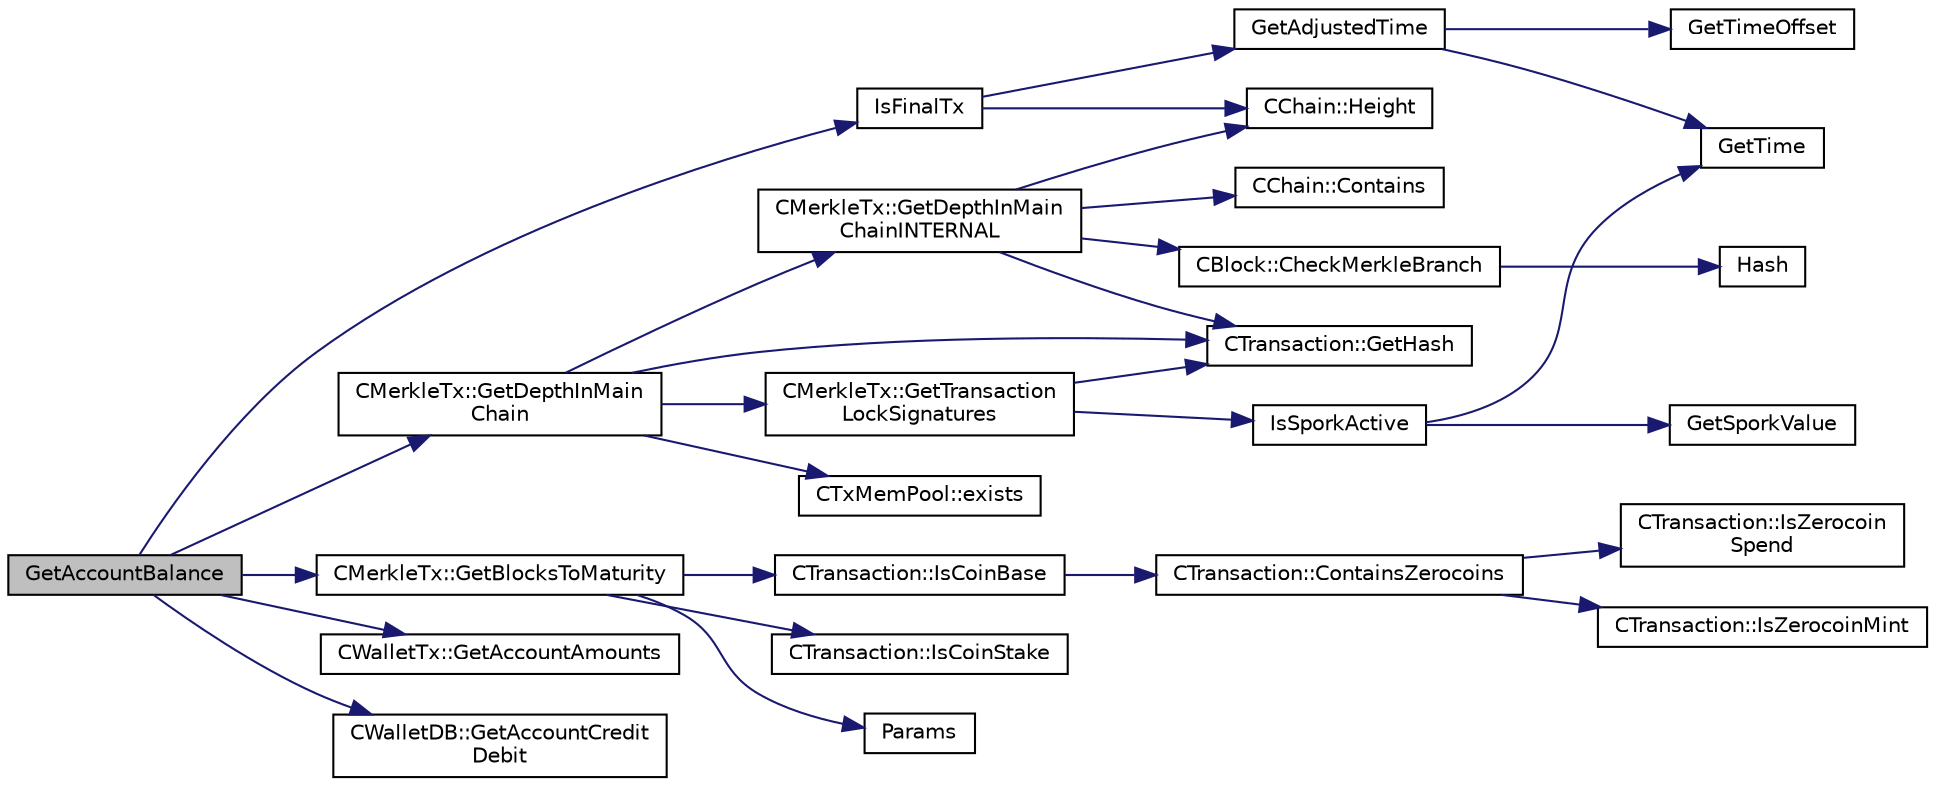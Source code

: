 digraph "GetAccountBalance"
{
  edge [fontname="Helvetica",fontsize="10",labelfontname="Helvetica",labelfontsize="10"];
  node [fontname="Helvetica",fontsize="10",shape=record];
  rankdir="LR";
  Node289 [label="GetAccountBalance",height=0.2,width=0.4,color="black", fillcolor="grey75", style="filled", fontcolor="black"];
  Node289 -> Node290 [color="midnightblue",fontsize="10",style="solid",fontname="Helvetica"];
  Node290 [label="IsFinalTx",height=0.2,width=0.4,color="black", fillcolor="white", style="filled",URL="$main_8cpp.html#adc332cd7ac94e639bb4239618341be19"];
  Node290 -> Node291 [color="midnightblue",fontsize="10",style="solid",fontname="Helvetica"];
  Node291 [label="CChain::Height",height=0.2,width=0.4,color="black", fillcolor="white", style="filled",URL="$class_c_chain.html#ad4758bc8872ce065a9579f77c3171d40",tooltip="Return the maximal height in the chain. "];
  Node290 -> Node292 [color="midnightblue",fontsize="10",style="solid",fontname="Helvetica"];
  Node292 [label="GetAdjustedTime",height=0.2,width=0.4,color="black", fillcolor="white", style="filled",URL="$timedata_8cpp.html#a09f81b9c7650f898cf3cf305b87547e6"];
  Node292 -> Node293 [color="midnightblue",fontsize="10",style="solid",fontname="Helvetica"];
  Node293 [label="GetTime",height=0.2,width=0.4,color="black", fillcolor="white", style="filled",URL="$utiltime_8cpp.html#a46fac5fba8ba905b5f9acb364f5d8c6f",tooltip="For unit testing. "];
  Node292 -> Node294 [color="midnightblue",fontsize="10",style="solid",fontname="Helvetica"];
  Node294 [label="GetTimeOffset",height=0.2,width=0.4,color="black", fillcolor="white", style="filled",URL="$timedata_8cpp.html#a50ca5344c75631267633f15cfe5e983e",tooltip="\"Never go to sea with two chronometers; take one or three.\" Our three time sources are: ..."];
  Node289 -> Node295 [color="midnightblue",fontsize="10",style="solid",fontname="Helvetica"];
  Node295 [label="CMerkleTx::GetBlocksToMaturity",height=0.2,width=0.4,color="black", fillcolor="white", style="filled",URL="$class_c_merkle_tx.html#a69ebd437f7b44169659c3527fe73b6ab"];
  Node295 -> Node296 [color="midnightblue",fontsize="10",style="solid",fontname="Helvetica"];
  Node296 [label="CTransaction::IsCoinBase",height=0.2,width=0.4,color="black", fillcolor="white", style="filled",URL="$class_c_transaction.html#a96256e8ac1bf79ad9c057e48c41132dd"];
  Node296 -> Node297 [color="midnightblue",fontsize="10",style="solid",fontname="Helvetica"];
  Node297 [label="CTransaction::ContainsZerocoins",height=0.2,width=0.4,color="black", fillcolor="white", style="filled",URL="$class_c_transaction.html#a613051e8e5651a7500cb455f37dd1116"];
  Node297 -> Node298 [color="midnightblue",fontsize="10",style="solid",fontname="Helvetica"];
  Node298 [label="CTransaction::IsZerocoin\lSpend",height=0.2,width=0.4,color="black", fillcolor="white", style="filled",URL="$class_c_transaction.html#a4cda5603795c5f9179d4c8bd43f809cd"];
  Node297 -> Node299 [color="midnightblue",fontsize="10",style="solid",fontname="Helvetica"];
  Node299 [label="CTransaction::IsZerocoinMint",height=0.2,width=0.4,color="black", fillcolor="white", style="filled",URL="$class_c_transaction.html#ab91efb1c2312e6feeecfbbfff11abbb1"];
  Node295 -> Node300 [color="midnightblue",fontsize="10",style="solid",fontname="Helvetica"];
  Node300 [label="CTransaction::IsCoinStake",height=0.2,width=0.4,color="black", fillcolor="white", style="filled",URL="$class_c_transaction.html#ace4278a41a296d40dcf5fb2b9cf007ec"];
  Node295 -> Node301 [color="midnightblue",fontsize="10",style="solid",fontname="Helvetica"];
  Node301 [label="Params",height=0.2,width=0.4,color="black", fillcolor="white", style="filled",URL="$chainparams_8cpp.html#ace5c5b706d71a324a417dd2db394fd4a",tooltip="Return the currently selected parameters. "];
  Node289 -> Node302 [color="midnightblue",fontsize="10",style="solid",fontname="Helvetica"];
  Node302 [label="CMerkleTx::GetDepthInMain\lChain",height=0.2,width=0.4,color="black", fillcolor="white", style="filled",URL="$class_c_merkle_tx.html#a5bf3a355593ecce5799de92d013149b1",tooltip="Return depth of transaction in blockchain: -1 : not in blockchain, and not in memory pool (conflicted..."];
  Node302 -> Node303 [color="midnightblue",fontsize="10",style="solid",fontname="Helvetica"];
  Node303 [label="CMerkleTx::GetDepthInMain\lChainINTERNAL",height=0.2,width=0.4,color="black", fillcolor="white", style="filled",URL="$class_c_merkle_tx.html#ada4285bcdc83c90dc5829d9902b1271c"];
  Node303 -> Node304 [color="midnightblue",fontsize="10",style="solid",fontname="Helvetica"];
  Node304 [label="CChain::Contains",height=0.2,width=0.4,color="black", fillcolor="white", style="filled",URL="$class_c_chain.html#af1786dc229c215dea7f727c11df2c8dc",tooltip="Efficiently check whether a block is present in this chain. "];
  Node303 -> Node305 [color="midnightblue",fontsize="10",style="solid",fontname="Helvetica"];
  Node305 [label="CBlock::CheckMerkleBranch",height=0.2,width=0.4,color="black", fillcolor="white", style="filled",URL="$class_c_block.html#a81684cf96f6fb6731c869865b80d1ccd"];
  Node305 -> Node306 [color="midnightblue",fontsize="10",style="solid",fontname="Helvetica"];
  Node306 [label="Hash",height=0.2,width=0.4,color="black", fillcolor="white", style="filled",URL="$hash_8h.html#a12c5e981d7f5f2850027fd5e932eff61",tooltip="Compute the 256-bit hash of a std::string. "];
  Node303 -> Node307 [color="midnightblue",fontsize="10",style="solid",fontname="Helvetica"];
  Node307 [label="CTransaction::GetHash",height=0.2,width=0.4,color="black", fillcolor="white", style="filled",URL="$class_c_transaction.html#a7efd1379de830341417c0bfa23a149aa"];
  Node303 -> Node291 [color="midnightblue",fontsize="10",style="solid",fontname="Helvetica"];
  Node302 -> Node308 [color="midnightblue",fontsize="10",style="solid",fontname="Helvetica"];
  Node308 [label="CTxMemPool::exists",height=0.2,width=0.4,color="black", fillcolor="white", style="filled",URL="$class_c_tx_mem_pool.html#adba06e79be4a1a092dd2db8290733be7"];
  Node302 -> Node307 [color="midnightblue",fontsize="10",style="solid",fontname="Helvetica"];
  Node302 -> Node309 [color="midnightblue",fontsize="10",style="solid",fontname="Helvetica"];
  Node309 [label="CMerkleTx::GetTransaction\lLockSignatures",height=0.2,width=0.4,color="black", fillcolor="white", style="filled",URL="$class_c_merkle_tx.html#a29ab20d0785095dba254ca1050ba6989"];
  Node309 -> Node310 [color="midnightblue",fontsize="10",style="solid",fontname="Helvetica"];
  Node310 [label="IsSporkActive",height=0.2,width=0.4,color="black", fillcolor="white", style="filled",URL="$spork_8cpp.html#a3305663176e21e81c80dc951a7f8ea5e"];
  Node310 -> Node311 [color="midnightblue",fontsize="10",style="solid",fontname="Helvetica"];
  Node311 [label="GetSporkValue",height=0.2,width=0.4,color="black", fillcolor="white", style="filled",URL="$spork_8cpp.html#a7125c44e1c9a54dc7c28556b3fb24a8f"];
  Node310 -> Node293 [color="midnightblue",fontsize="10",style="solid",fontname="Helvetica"];
  Node309 -> Node307 [color="midnightblue",fontsize="10",style="solid",fontname="Helvetica"];
  Node289 -> Node312 [color="midnightblue",fontsize="10",style="solid",fontname="Helvetica"];
  Node312 [label="CWalletTx::GetAccountAmounts",height=0.2,width=0.4,color="black", fillcolor="white", style="filled",URL="$group__map_wallet.html#gad74c232cc8983a1c032f2163751695ed"];
  Node289 -> Node313 [color="midnightblue",fontsize="10",style="solid",fontname="Helvetica"];
  Node313 [label="CWalletDB::GetAccountCredit\lDebit",height=0.2,width=0.4,color="black", fillcolor="white", style="filled",URL="$class_c_wallet_d_b.html#af924f6275a873e048699e6ef0bf66346"];
}
